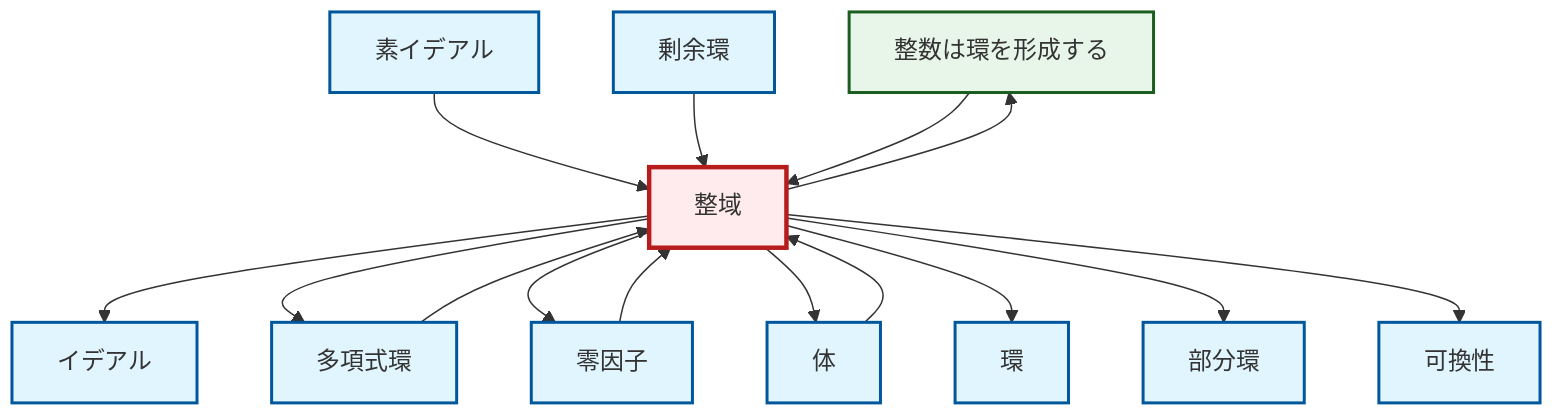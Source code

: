 graph TD
    classDef definition fill:#e1f5fe,stroke:#01579b,stroke-width:2px
    classDef theorem fill:#f3e5f5,stroke:#4a148c,stroke-width:2px
    classDef axiom fill:#fff3e0,stroke:#e65100,stroke-width:2px
    classDef example fill:#e8f5e9,stroke:#1b5e20,stroke-width:2px
    classDef current fill:#ffebee,stroke:#b71c1c,stroke-width:3px
    def-subring["部分環"]:::definition
    def-commutativity["可換性"]:::definition
    def-ring["環"]:::definition
    ex-integers-ring["整数は環を形成する"]:::example
    def-polynomial-ring["多項式環"]:::definition
    def-field["体"]:::definition
    def-ideal["イデアル"]:::definition
    def-zero-divisor["零因子"]:::definition
    def-integral-domain["整域"]:::definition
    def-prime-ideal["素イデアル"]:::definition
    def-quotient-ring["剰余環"]:::definition
    def-polynomial-ring --> def-integral-domain
    def-integral-domain --> def-ideal
    def-integral-domain --> def-polynomial-ring
    def-integral-domain --> def-zero-divisor
    def-integral-domain --> ex-integers-ring
    def-integral-domain --> def-field
    def-integral-domain --> def-ring
    def-integral-domain --> def-subring
    def-zero-divisor --> def-integral-domain
    def-prime-ideal --> def-integral-domain
    def-integral-domain --> def-commutativity
    def-quotient-ring --> def-integral-domain
    def-field --> def-integral-domain
    ex-integers-ring --> def-integral-domain
    class def-integral-domain current